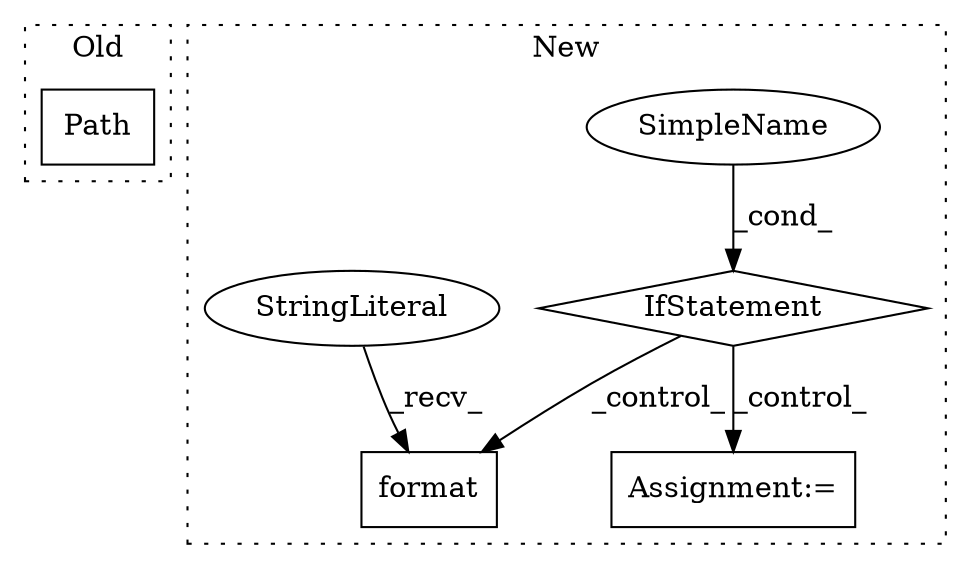 digraph G {
subgraph cluster0 {
1 [label="Path" a="32" s="3915,3957" l="5,1" shape="box"];
label = "Old";
style="dotted";
}
subgraph cluster1 {
2 [label="format" a="32" s="4102,4141" l="7,1" shape="box"];
3 [label="IfStatement" a="25" s="3966,3994" l="4,2" shape="diamond"];
4 [label="SimpleName" a="42" s="" l="" shape="ellipse"];
5 [label="StringLiteral" a="45" s="4091" l="10" shape="ellipse"];
6 [label="Assignment:=" a="7" s="4172" l="1" shape="box"];
label = "New";
style="dotted";
}
3 -> 2 [label="_control_"];
3 -> 6 [label="_control_"];
4 -> 3 [label="_cond_"];
5 -> 2 [label="_recv_"];
}